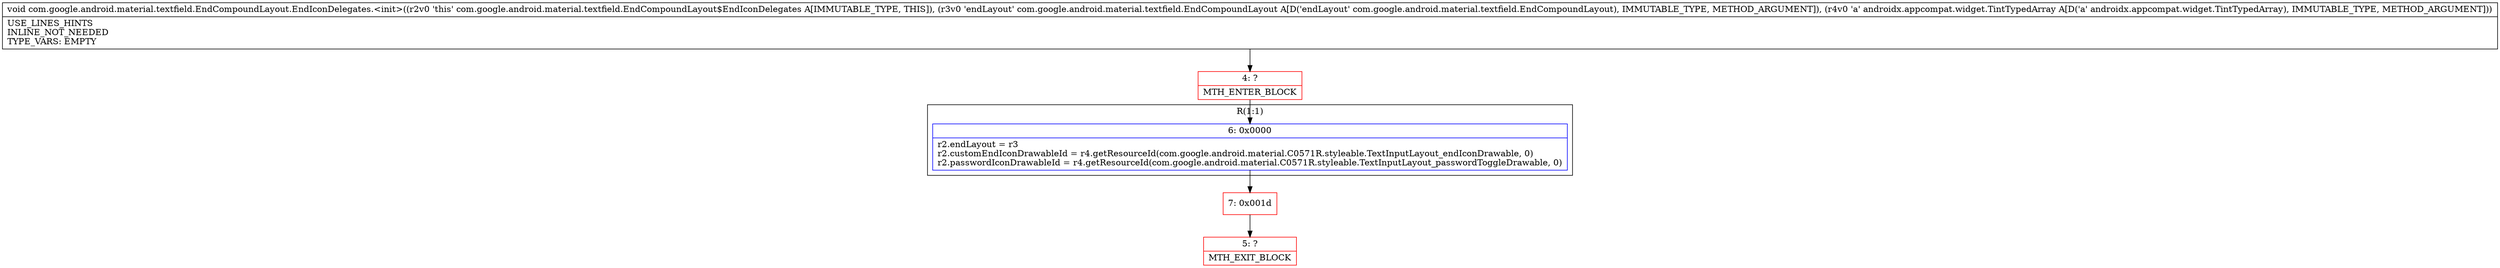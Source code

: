 digraph "CFG forcom.google.android.material.textfield.EndCompoundLayout.EndIconDelegates.\<init\>(Lcom\/google\/android\/material\/textfield\/EndCompoundLayout;Landroidx\/appcompat\/widget\/TintTypedArray;)V" {
subgraph cluster_Region_751069095 {
label = "R(1:1)";
node [shape=record,color=blue];
Node_6 [shape=record,label="{6\:\ 0x0000|r2.endLayout = r3\lr2.customEndIconDrawableId = r4.getResourceId(com.google.android.material.C0571R.styleable.TextInputLayout_endIconDrawable, 0)\lr2.passwordIconDrawableId = r4.getResourceId(com.google.android.material.C0571R.styleable.TextInputLayout_passwordToggleDrawable, 0)\l}"];
}
Node_4 [shape=record,color=red,label="{4\:\ ?|MTH_ENTER_BLOCK\l}"];
Node_7 [shape=record,color=red,label="{7\:\ 0x001d}"];
Node_5 [shape=record,color=red,label="{5\:\ ?|MTH_EXIT_BLOCK\l}"];
MethodNode[shape=record,label="{void com.google.android.material.textfield.EndCompoundLayout.EndIconDelegates.\<init\>((r2v0 'this' com.google.android.material.textfield.EndCompoundLayout$EndIconDelegates A[IMMUTABLE_TYPE, THIS]), (r3v0 'endLayout' com.google.android.material.textfield.EndCompoundLayout A[D('endLayout' com.google.android.material.textfield.EndCompoundLayout), IMMUTABLE_TYPE, METHOD_ARGUMENT]), (r4v0 'a' androidx.appcompat.widget.TintTypedArray A[D('a' androidx.appcompat.widget.TintTypedArray), IMMUTABLE_TYPE, METHOD_ARGUMENT]))  | USE_LINES_HINTS\lINLINE_NOT_NEEDED\lTYPE_VARS: EMPTY\l}"];
MethodNode -> Node_4;Node_6 -> Node_7;
Node_4 -> Node_6;
Node_7 -> Node_5;
}

